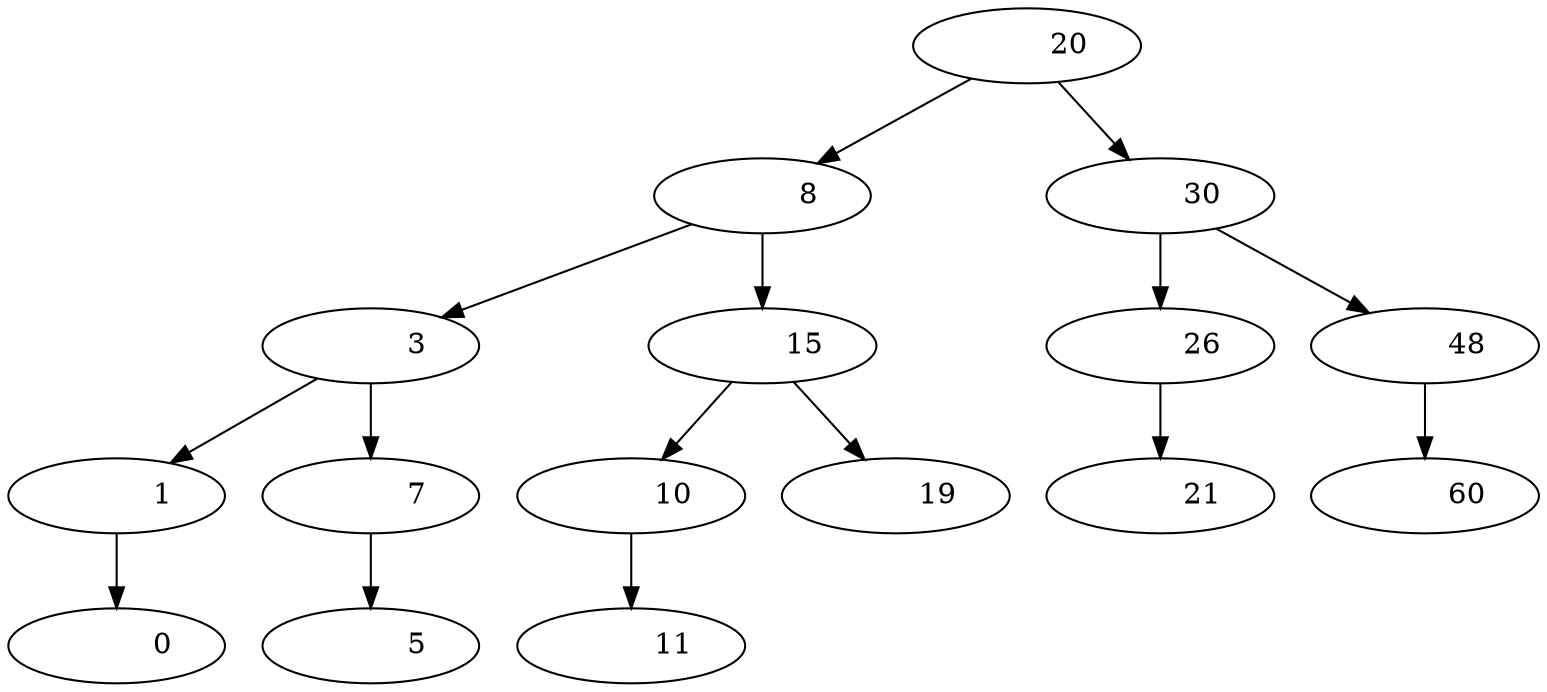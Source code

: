  digraph G {
 "Nodof9b50e0f-bec5-44b8-5109-1a4ffb378ce6"[label = "          20 "]
 "Nodof9b50e0f-bec5-44b8-5109-1a4ffb378ce6"->"Nodof08af66b-7ddb-4fff-757c-1b25bbbe3365"
 "Nodof9b50e0f-bec5-44b8-5109-1a4ffb378ce6"->"Nododdd12478-ad9b-4c85-694a-7ed7bffdcf42"
 "Nodof08af66b-7ddb-4fff-757c-1b25bbbe3365"[label = "           8 "]
 "Nodof08af66b-7ddb-4fff-757c-1b25bbbe3365"->"Nodobf81b7e9-6239-4709-6685-6e13f5e102be"
 "Nodof08af66b-7ddb-4fff-757c-1b25bbbe3365"->"Nodocf5fb231-f85e-4b16-7dcd-27f77af91812"
 "Nodobf81b7e9-6239-4709-6685-6e13f5e102be"[label = "           3 "]
 "Nodobf81b7e9-6239-4709-6685-6e13f5e102be"->"Nodofbc01eba-1789-4384-54f6-720c7ff77677"
 "Nodobf81b7e9-6239-4709-6685-6e13f5e102be"->"Nodof1c78ee5-61a9-4f16-566a-c80bfaa7c41e"
 "Nodofbc01eba-1789-4384-54f6-720c7ff77677"[label = "           1 "]
 "Nodofbc01eba-1789-4384-54f6-720c7ff77677"->"Nodo12dc95d3-7b17-4e36-4b3e-f81fc39e302b"
 "Nodo12dc95d3-7b17-4e36-4b3e-f81fc39e302b"[label = "           0 "]
 "Nodof1c78ee5-61a9-4f16-566a-c80bfaa7c41e"[label = "           7 "]
 "Nodof1c78ee5-61a9-4f16-566a-c80bfaa7c41e"->"Nodo100b5738-a8eb-4a7d-6c23-e629cf7c32c7"
 "Nodo100b5738-a8eb-4a7d-6c23-e629cf7c32c7"[label = "           5 "]
 "Nodocf5fb231-f85e-4b16-7dcd-27f77af91812"[label = "          15 "]
 "Nodocf5fb231-f85e-4b16-7dcd-27f77af91812"->"Nodofc89d9e4-0695-4add-7376-2230e6ff8a77"
 "Nodocf5fb231-f85e-4b16-7dcd-27f77af91812"->"Nodofcbc34d7-ae88-4c70-46ba-1a68775b0fe8"
 "Nodofc89d9e4-0695-4add-7376-2230e6ff8a77"[label = "          10 "]
 "Nodofc89d9e4-0695-4add-7376-2230e6ff8a77"->"Nodoe49cd786-5da2-481a-6a72-27e3fdf63821"
 "Nodoe49cd786-5da2-481a-6a72-27e3fdf63821"[label = "          11 "]
 "Nodofcbc34d7-ae88-4c70-46ba-1a68775b0fe8"[label = "          19 "]
 "Nododdd12478-ad9b-4c85-694a-7ed7bffdcf42"[label = "          30 "]
 "Nododdd12478-ad9b-4c85-694a-7ed7bffdcf42"->"Nodod7ed2b85-123d-4897-67f2-afdf9f9dd86c"
 "Nododdd12478-ad9b-4c85-694a-7ed7bffdcf42"->"Nodo65469341-63c4-4dd4-4b99-d0b19fafff9b"
 "Nodod7ed2b85-123d-4897-67f2-afdf9f9dd86c"[label = "          26 "]
 "Nodod7ed2b85-123d-4897-67f2-afdf9f9dd86c"->"Nodo08cfcc46-3d13-4f5b-6011-39f73dae031f"
 "Nodo08cfcc46-3d13-4f5b-6011-39f73dae031f"[label = "          21 "]
 "Nodo65469341-63c4-4dd4-4b99-d0b19fafff9b"[label = "          48 "]
 "Nodo65469341-63c4-4dd4-4b99-d0b19fafff9b"->"Nodof37ccad9-c486-496a-6676-6afabebe46a0"
 "Nodof37ccad9-c486-496a-6676-6afabebe46a0"[label = "          60 "]
 }
